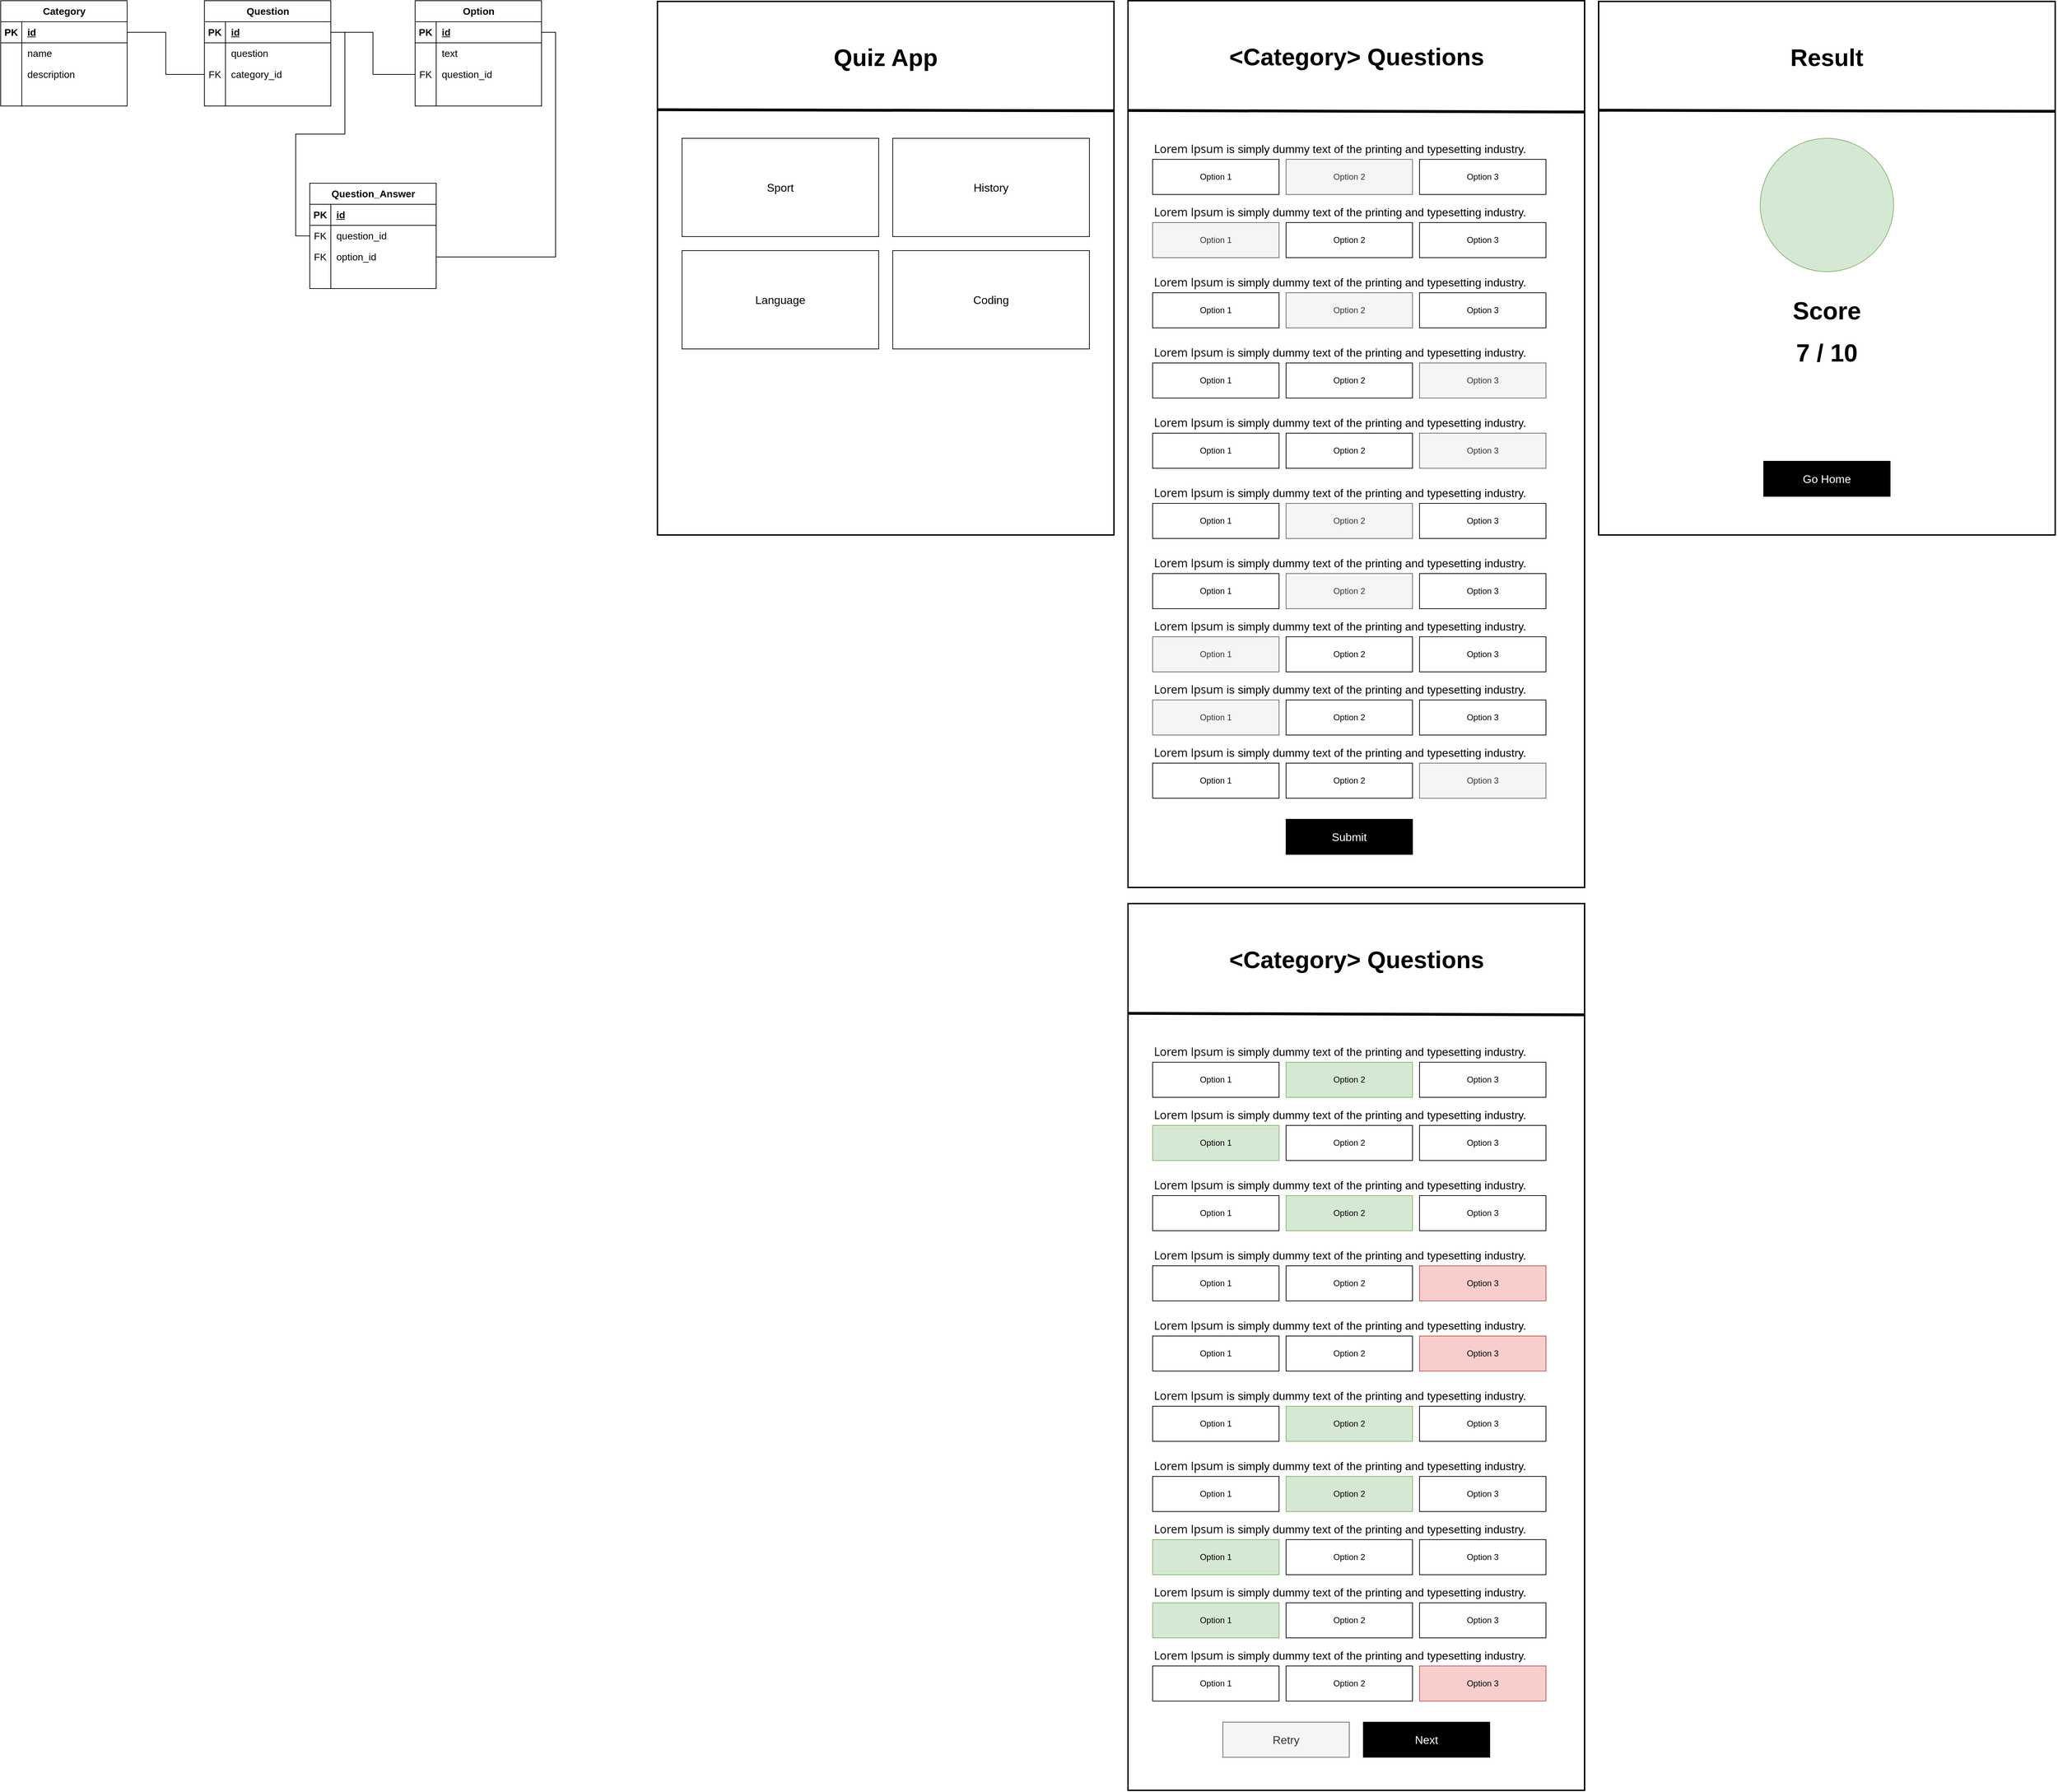 <mxfile version="21.6.5" type="device">
  <diagram name="Page-1" id="uPJT3uV9zS0HgmdtArEE">
    <mxGraphModel dx="8770" dy="4180" grid="1" gridSize="10" guides="1" tooltips="1" connect="1" arrows="1" fold="1" page="0" pageScale="1" pageWidth="827" pageHeight="1169" math="0" shadow="0">
      <root>
        <mxCell id="0" />
        <mxCell id="1" parent="0" />
        <mxCell id="7A5BujyxhH79Ag0sNUKM-4" value="" style="rounded=0;whiteSpace=wrap;html=1;rotation=90;strokeWidth=2;" vertex="1" parent="1">
          <mxGeometry x="-490" y="60" width="760" height="650" as="geometry" />
        </mxCell>
        <mxCell id="7A5BujyxhH79Ag0sNUKM-6" value="" style="endArrow=none;html=1;rounded=0;strokeColor=#000000;strokeWidth=4;entryX=0.205;entryY=0.001;entryDx=0;entryDy=0;entryPerimeter=0;exitX=0.203;exitY=0.999;exitDx=0;exitDy=0;exitPerimeter=0;" edge="1" parent="1" source="7A5BujyxhH79Ag0sNUKM-4" target="7A5BujyxhH79Ag0sNUKM-4">
          <mxGeometry width="50" height="50" relative="1" as="geometry">
            <mxPoint x="-430" y="160" as="sourcePoint" />
            <mxPoint x="220" y="163" as="targetPoint" />
          </mxGeometry>
        </mxCell>
        <mxCell id="7A5BujyxhH79Ag0sNUKM-11" value="" style="rounded=0;whiteSpace=wrap;html=1;rotation=90;strokeWidth=2;" vertex="1" parent="1">
          <mxGeometry x="850" y="60" width="760" height="650" as="geometry" />
        </mxCell>
        <mxCell id="7A5BujyxhH79Ag0sNUKM-12" value="" style="endArrow=none;html=1;rounded=0;strokeColor=#000000;strokeWidth=4;entryX=0.206;entryY=0;entryDx=0;entryDy=0;entryPerimeter=0;exitX=0.204;exitY=0.999;exitDx=0;exitDy=0;exitPerimeter=0;" edge="1" parent="1" target="7A5BujyxhH79Ag0sNUKM-11" source="7A5BujyxhH79Ag0sNUKM-11">
          <mxGeometry width="50" height="50" relative="1" as="geometry">
            <mxPoint x="910" y="160" as="sourcePoint" />
            <mxPoint x="1560" y="163" as="targetPoint" />
          </mxGeometry>
        </mxCell>
        <mxCell id="7A5BujyxhH79Ag0sNUKM-15" value="Quiz App" style="text;html=1;strokeColor=none;fillColor=none;align=center;verticalAlign=middle;whiteSpace=wrap;rounded=0;fontSize=34;fontStyle=1" vertex="1" parent="1">
          <mxGeometry x="-195" y="50" width="170" height="70" as="geometry" />
        </mxCell>
        <mxCell id="7A5BujyxhH79Ag0sNUKM-17" value="Result" style="text;html=1;strokeColor=none;fillColor=none;align=center;verticalAlign=middle;whiteSpace=wrap;rounded=0;fontSize=34;fontStyle=1" vertex="1" parent="1">
          <mxGeometry x="1145" y="50" width="170" height="70" as="geometry" />
        </mxCell>
        <mxCell id="7A5BujyxhH79Ag0sNUKM-21" value="Sport" style="rounded=0;whiteSpace=wrap;html=1;fontSize=16;" vertex="1" parent="1">
          <mxGeometry x="-400" y="200" width="280" height="140" as="geometry" />
        </mxCell>
        <mxCell id="7A5BujyxhH79Ag0sNUKM-114" value="" style="group" vertex="1" connectable="0" parent="1">
          <mxGeometry x="235.0" y="4" width="650" height="1263.12" as="geometry" />
        </mxCell>
        <mxCell id="7A5BujyxhH79Ag0sNUKM-9" value="" style="rounded=0;whiteSpace=wrap;html=1;rotation=90;strokeWidth=2;" vertex="1" parent="7A5BujyxhH79Ag0sNUKM-114">
          <mxGeometry x="-306.56" y="306.56" width="1263.12" height="650" as="geometry" />
        </mxCell>
        <mxCell id="7A5BujyxhH79Ag0sNUKM-10" value="" style="endArrow=none;html=1;rounded=0;strokeColor=#000000;strokeWidth=4;entryX=0.206;entryY=0;entryDx=0;entryDy=0;entryPerimeter=0;exitX=0.204;exitY=1;exitDx=0;exitDy=0;exitPerimeter=0;" edge="1" parent="7A5BujyxhH79Ag0sNUKM-114">
          <mxGeometry width="50" height="50" relative="1" as="geometry">
            <mxPoint x="1.137e-13" y="156.36" as="sourcePoint" />
            <mxPoint x="650" y="158.54" as="targetPoint" />
          </mxGeometry>
        </mxCell>
        <mxCell id="7A5BujyxhH79Ag0sNUKM-16" value="&amp;lt;Category&amp;gt; Questions" style="text;html=1;strokeColor=none;fillColor=none;align=center;verticalAlign=middle;whiteSpace=wrap;rounded=0;fontSize=34;fontStyle=1" vertex="1" parent="7A5BujyxhH79Ag0sNUKM-114">
          <mxGeometry x="142.5" y="45" width="365" height="70" as="geometry" />
        </mxCell>
        <mxCell id="7A5BujyxhH79Ag0sNUKM-72" value="" style="group" vertex="1" connectable="0" parent="7A5BujyxhH79Ag0sNUKM-114">
          <mxGeometry x="35.0" y="196" width="560" height="80" as="geometry" />
        </mxCell>
        <mxCell id="7A5BujyxhH79Ag0sNUKM-73" value="" style="group" vertex="1" connectable="0" parent="7A5BujyxhH79Ag0sNUKM-72">
          <mxGeometry width="560" height="80" as="geometry" />
        </mxCell>
        <mxCell id="7A5BujyxhH79Ag0sNUKM-74" value="Option 1" style="rounded=0;whiteSpace=wrap;html=1;" vertex="1" parent="7A5BujyxhH79Ag0sNUKM-73">
          <mxGeometry y="30" width="180" height="50" as="geometry" />
        </mxCell>
        <mxCell id="7A5BujyxhH79Ag0sNUKM-75" value="Option 2" style="rounded=0;whiteSpace=wrap;html=1;fillColor=#f5f5f5;fontColor=#333333;strokeColor=#666666;" vertex="1" parent="7A5BujyxhH79Ag0sNUKM-73">
          <mxGeometry x="190" y="30" width="180" height="50" as="geometry" />
        </mxCell>
        <mxCell id="7A5BujyxhH79Ag0sNUKM-76" value="Option 3" style="rounded=0;whiteSpace=wrap;html=1;" vertex="1" parent="7A5BujyxhH79Ag0sNUKM-73">
          <mxGeometry x="380" y="30" width="180" height="50" as="geometry" />
        </mxCell>
        <mxCell id="7A5BujyxhH79Ag0sNUKM-77" value="&lt;font style=&quot;font-size: 16px;&quot;&gt;&lt;span style=&quot;margin: 0px; padding: 0px; font-family: &amp;quot;Open Sans&amp;quot;, Arial, sans-serif;&quot;&gt;Lorem Ipsum&lt;/span&gt;&amp;nbsp;is simply dummy text of the printing and typesetting industry.&lt;/font&gt;" style="text;html=1;strokeColor=none;fillColor=none;align=left;verticalAlign=middle;whiteSpace=wrap;rounded=0;" vertex="1" parent="7A5BujyxhH79Ag0sNUKM-73">
          <mxGeometry width="540" height="30" as="geometry" />
        </mxCell>
        <mxCell id="7A5BujyxhH79Ag0sNUKM-78" value="" style="group" vertex="1" connectable="0" parent="7A5BujyxhH79Ag0sNUKM-114">
          <mxGeometry x="35.0" y="286" width="560" height="80" as="geometry" />
        </mxCell>
        <mxCell id="7A5BujyxhH79Ag0sNUKM-79" value="" style="group" vertex="1" connectable="0" parent="7A5BujyxhH79Ag0sNUKM-78">
          <mxGeometry width="560" height="80" as="geometry" />
        </mxCell>
        <mxCell id="7A5BujyxhH79Ag0sNUKM-80" value="Option 1" style="rounded=0;whiteSpace=wrap;html=1;fillColor=#f5f5f5;fontColor=#333333;strokeColor=#666666;" vertex="1" parent="7A5BujyxhH79Ag0sNUKM-79">
          <mxGeometry y="30" width="180" height="50" as="geometry" />
        </mxCell>
        <mxCell id="7A5BujyxhH79Ag0sNUKM-81" value="Option 2" style="rounded=0;whiteSpace=wrap;html=1;" vertex="1" parent="7A5BujyxhH79Ag0sNUKM-79">
          <mxGeometry x="190" y="30" width="180" height="50" as="geometry" />
        </mxCell>
        <mxCell id="7A5BujyxhH79Ag0sNUKM-82" value="Option 3" style="rounded=0;whiteSpace=wrap;html=1;" vertex="1" parent="7A5BujyxhH79Ag0sNUKM-79">
          <mxGeometry x="380" y="30" width="180" height="50" as="geometry" />
        </mxCell>
        <mxCell id="7A5BujyxhH79Ag0sNUKM-83" value="&lt;font style=&quot;font-size: 16px;&quot;&gt;&lt;span style=&quot;margin: 0px; padding: 0px; font-family: &amp;quot;Open Sans&amp;quot;, Arial, sans-serif;&quot;&gt;Lorem Ipsum&lt;/span&gt;&amp;nbsp;is simply dummy text of the printing and typesetting industry.&lt;/font&gt;" style="text;html=1;strokeColor=none;fillColor=none;align=left;verticalAlign=middle;whiteSpace=wrap;rounded=0;" vertex="1" parent="7A5BujyxhH79Ag0sNUKM-79">
          <mxGeometry width="540" height="30" as="geometry" />
        </mxCell>
        <mxCell id="7A5BujyxhH79Ag0sNUKM-84" value="" style="group" vertex="1" connectable="0" parent="7A5BujyxhH79Ag0sNUKM-114">
          <mxGeometry x="35.0" y="386" width="560" height="80" as="geometry" />
        </mxCell>
        <mxCell id="7A5BujyxhH79Ag0sNUKM-85" value="" style="group" vertex="1" connectable="0" parent="7A5BujyxhH79Ag0sNUKM-84">
          <mxGeometry width="560" height="80" as="geometry" />
        </mxCell>
        <mxCell id="7A5BujyxhH79Ag0sNUKM-86" value="Option 1" style="rounded=0;whiteSpace=wrap;html=1;" vertex="1" parent="7A5BujyxhH79Ag0sNUKM-85">
          <mxGeometry y="30" width="180" height="50" as="geometry" />
        </mxCell>
        <mxCell id="7A5BujyxhH79Ag0sNUKM-87" value="Option 2" style="rounded=0;whiteSpace=wrap;html=1;fillColor=#f5f5f5;fontColor=#333333;strokeColor=#666666;" vertex="1" parent="7A5BujyxhH79Ag0sNUKM-85">
          <mxGeometry x="190" y="30" width="180" height="50" as="geometry" />
        </mxCell>
        <mxCell id="7A5BujyxhH79Ag0sNUKM-88" value="Option 3" style="rounded=0;whiteSpace=wrap;html=1;" vertex="1" parent="7A5BujyxhH79Ag0sNUKM-85">
          <mxGeometry x="380" y="30" width="180" height="50" as="geometry" />
        </mxCell>
        <mxCell id="7A5BujyxhH79Ag0sNUKM-89" value="&lt;font style=&quot;font-size: 16px;&quot;&gt;&lt;span style=&quot;margin: 0px; padding: 0px; font-family: &amp;quot;Open Sans&amp;quot;, Arial, sans-serif;&quot;&gt;Lorem Ipsum&lt;/span&gt;&amp;nbsp;is simply dummy text of the printing and typesetting industry.&lt;/font&gt;" style="text;html=1;strokeColor=none;fillColor=none;align=left;verticalAlign=middle;whiteSpace=wrap;rounded=0;" vertex="1" parent="7A5BujyxhH79Ag0sNUKM-85">
          <mxGeometry width="540" height="30" as="geometry" />
        </mxCell>
        <mxCell id="7A5BujyxhH79Ag0sNUKM-90" value="" style="group" vertex="1" connectable="0" parent="7A5BujyxhH79Ag0sNUKM-114">
          <mxGeometry x="35.0" y="486" width="560" height="80" as="geometry" />
        </mxCell>
        <mxCell id="7A5BujyxhH79Ag0sNUKM-91" value="" style="group" vertex="1" connectable="0" parent="7A5BujyxhH79Ag0sNUKM-90">
          <mxGeometry width="560" height="80" as="geometry" />
        </mxCell>
        <mxCell id="7A5BujyxhH79Ag0sNUKM-92" value="Option 1" style="rounded=0;whiteSpace=wrap;html=1;" vertex="1" parent="7A5BujyxhH79Ag0sNUKM-91">
          <mxGeometry y="30" width="180" height="50" as="geometry" />
        </mxCell>
        <mxCell id="7A5BujyxhH79Ag0sNUKM-93" value="Option 2" style="rounded=0;whiteSpace=wrap;html=1;" vertex="1" parent="7A5BujyxhH79Ag0sNUKM-91">
          <mxGeometry x="190" y="30" width="180" height="50" as="geometry" />
        </mxCell>
        <mxCell id="7A5BujyxhH79Ag0sNUKM-94" value="Option 3" style="rounded=0;whiteSpace=wrap;html=1;fillColor=#f5f5f5;fontColor=#333333;strokeColor=#666666;" vertex="1" parent="7A5BujyxhH79Ag0sNUKM-91">
          <mxGeometry x="380" y="30" width="180" height="50" as="geometry" />
        </mxCell>
        <mxCell id="7A5BujyxhH79Ag0sNUKM-95" value="&lt;font style=&quot;font-size: 16px;&quot;&gt;&lt;span style=&quot;margin: 0px; padding: 0px; font-family: &amp;quot;Open Sans&amp;quot;, Arial, sans-serif;&quot;&gt;Lorem Ipsum&lt;/span&gt;&amp;nbsp;is simply dummy text of the printing and typesetting industry.&lt;/font&gt;" style="text;html=1;strokeColor=none;fillColor=none;align=left;verticalAlign=middle;whiteSpace=wrap;rounded=0;" vertex="1" parent="7A5BujyxhH79Ag0sNUKM-91">
          <mxGeometry width="540" height="30" as="geometry" />
        </mxCell>
        <mxCell id="7A5BujyxhH79Ag0sNUKM-66" value="" style="group" vertex="1" connectable="0" parent="7A5BujyxhH79Ag0sNUKM-114">
          <mxGeometry x="35.0" y="586" width="560" height="80" as="geometry" />
        </mxCell>
        <mxCell id="7A5BujyxhH79Ag0sNUKM-67" value="" style="group" vertex="1" connectable="0" parent="7A5BujyxhH79Ag0sNUKM-66">
          <mxGeometry width="560" height="80" as="geometry" />
        </mxCell>
        <mxCell id="7A5BujyxhH79Ag0sNUKM-68" value="Option 1" style="rounded=0;whiteSpace=wrap;html=1;" vertex="1" parent="7A5BujyxhH79Ag0sNUKM-67">
          <mxGeometry y="30" width="180" height="50" as="geometry" />
        </mxCell>
        <mxCell id="7A5BujyxhH79Ag0sNUKM-69" value="Option 2" style="rounded=0;whiteSpace=wrap;html=1;" vertex="1" parent="7A5BujyxhH79Ag0sNUKM-67">
          <mxGeometry x="190" y="30" width="180" height="50" as="geometry" />
        </mxCell>
        <mxCell id="7A5BujyxhH79Ag0sNUKM-70" value="Option 3" style="rounded=0;whiteSpace=wrap;html=1;fillColor=#f5f5f5;fontColor=#333333;strokeColor=#666666;" vertex="1" parent="7A5BujyxhH79Ag0sNUKM-67">
          <mxGeometry x="380" y="30" width="180" height="50" as="geometry" />
        </mxCell>
        <mxCell id="7A5BujyxhH79Ag0sNUKM-71" value="&lt;font style=&quot;font-size: 16px;&quot;&gt;&lt;span style=&quot;margin: 0px; padding: 0px; font-family: &amp;quot;Open Sans&amp;quot;, Arial, sans-serif;&quot;&gt;Lorem Ipsum&lt;/span&gt;&amp;nbsp;is simply dummy text of the printing and typesetting industry.&lt;/font&gt;" style="text;html=1;strokeColor=none;fillColor=none;align=left;verticalAlign=middle;whiteSpace=wrap;rounded=0;" vertex="1" parent="7A5BujyxhH79Ag0sNUKM-67">
          <mxGeometry width="540" height="30" as="geometry" />
        </mxCell>
        <mxCell id="7A5BujyxhH79Ag0sNUKM-58" value="" style="group" vertex="1" connectable="0" parent="7A5BujyxhH79Ag0sNUKM-114">
          <mxGeometry x="35.0" y="686" width="560" height="80" as="geometry" />
        </mxCell>
        <mxCell id="7A5BujyxhH79Ag0sNUKM-59" value="" style="group" vertex="1" connectable="0" parent="7A5BujyxhH79Ag0sNUKM-58">
          <mxGeometry width="560" height="80" as="geometry" />
        </mxCell>
        <mxCell id="7A5BujyxhH79Ag0sNUKM-50" value="Option 1" style="rounded=0;whiteSpace=wrap;html=1;" vertex="1" parent="7A5BujyxhH79Ag0sNUKM-59">
          <mxGeometry y="30" width="180" height="50" as="geometry" />
        </mxCell>
        <mxCell id="7A5BujyxhH79Ag0sNUKM-51" value="Option 2" style="rounded=0;whiteSpace=wrap;html=1;fillColor=#f5f5f5;fontColor=#333333;strokeColor=#666666;" vertex="1" parent="7A5BujyxhH79Ag0sNUKM-59">
          <mxGeometry x="190" y="30" width="180" height="50" as="geometry" />
        </mxCell>
        <mxCell id="7A5BujyxhH79Ag0sNUKM-52" value="Option 3" style="rounded=0;whiteSpace=wrap;html=1;" vertex="1" parent="7A5BujyxhH79Ag0sNUKM-59">
          <mxGeometry x="380" y="30" width="180" height="50" as="geometry" />
        </mxCell>
        <mxCell id="7A5BujyxhH79Ag0sNUKM-53" value="&lt;font style=&quot;font-size: 16px;&quot;&gt;&lt;span style=&quot;margin: 0px; padding: 0px; font-family: &amp;quot;Open Sans&amp;quot;, Arial, sans-serif;&quot;&gt;Lorem Ipsum&lt;/span&gt;&amp;nbsp;is simply dummy text of the printing and typesetting industry.&lt;/font&gt;" style="text;html=1;strokeColor=none;fillColor=none;align=left;verticalAlign=middle;whiteSpace=wrap;rounded=0;" vertex="1" parent="7A5BujyxhH79Ag0sNUKM-59">
          <mxGeometry width="540" height="30" as="geometry" />
        </mxCell>
        <mxCell id="7A5BujyxhH79Ag0sNUKM-60" value="" style="group" vertex="1" connectable="0" parent="7A5BujyxhH79Ag0sNUKM-114">
          <mxGeometry x="35.0" y="786" width="560" height="80" as="geometry" />
        </mxCell>
        <mxCell id="7A5BujyxhH79Ag0sNUKM-61" value="" style="group" vertex="1" connectable="0" parent="7A5BujyxhH79Ag0sNUKM-60">
          <mxGeometry width="560" height="80" as="geometry" />
        </mxCell>
        <mxCell id="7A5BujyxhH79Ag0sNUKM-62" value="Option 1" style="rounded=0;whiteSpace=wrap;html=1;" vertex="1" parent="7A5BujyxhH79Ag0sNUKM-61">
          <mxGeometry y="30" width="180" height="50" as="geometry" />
        </mxCell>
        <mxCell id="7A5BujyxhH79Ag0sNUKM-63" value="Option 2" style="rounded=0;whiteSpace=wrap;html=1;fillColor=#f5f5f5;fontColor=#333333;strokeColor=#666666;" vertex="1" parent="7A5BujyxhH79Ag0sNUKM-61">
          <mxGeometry x="190" y="30" width="180" height="50" as="geometry" />
        </mxCell>
        <mxCell id="7A5BujyxhH79Ag0sNUKM-64" value="Option 3" style="rounded=0;whiteSpace=wrap;html=1;" vertex="1" parent="7A5BujyxhH79Ag0sNUKM-61">
          <mxGeometry x="380" y="30" width="180" height="50" as="geometry" />
        </mxCell>
        <mxCell id="7A5BujyxhH79Ag0sNUKM-65" value="&lt;font style=&quot;font-size: 16px;&quot;&gt;&lt;span style=&quot;margin: 0px; padding: 0px; font-family: &amp;quot;Open Sans&amp;quot;, Arial, sans-serif;&quot;&gt;Lorem Ipsum&lt;/span&gt;&amp;nbsp;is simply dummy text of the printing and typesetting industry.&lt;/font&gt;" style="text;html=1;strokeColor=none;fillColor=none;align=left;verticalAlign=middle;whiteSpace=wrap;rounded=0;" vertex="1" parent="7A5BujyxhH79Ag0sNUKM-61">
          <mxGeometry width="540" height="30" as="geometry" />
        </mxCell>
        <mxCell id="7A5BujyxhH79Ag0sNUKM-96" value="" style="group" vertex="1" connectable="0" parent="7A5BujyxhH79Ag0sNUKM-114">
          <mxGeometry x="35.0" y="876" width="560" height="80" as="geometry" />
        </mxCell>
        <mxCell id="7A5BujyxhH79Ag0sNUKM-97" value="" style="group" vertex="1" connectable="0" parent="7A5BujyxhH79Ag0sNUKM-96">
          <mxGeometry width="560" height="80" as="geometry" />
        </mxCell>
        <mxCell id="7A5BujyxhH79Ag0sNUKM-98" value="Option 1" style="rounded=0;whiteSpace=wrap;html=1;fillColor=#f5f5f5;fontColor=#333333;strokeColor=#666666;" vertex="1" parent="7A5BujyxhH79Ag0sNUKM-97">
          <mxGeometry y="30" width="180" height="50" as="geometry" />
        </mxCell>
        <mxCell id="7A5BujyxhH79Ag0sNUKM-99" value="Option 2" style="rounded=0;whiteSpace=wrap;html=1;" vertex="1" parent="7A5BujyxhH79Ag0sNUKM-97">
          <mxGeometry x="190" y="30" width="180" height="50" as="geometry" />
        </mxCell>
        <mxCell id="7A5BujyxhH79Ag0sNUKM-100" value="Option 3" style="rounded=0;whiteSpace=wrap;html=1;" vertex="1" parent="7A5BujyxhH79Ag0sNUKM-97">
          <mxGeometry x="380" y="30" width="180" height="50" as="geometry" />
        </mxCell>
        <mxCell id="7A5BujyxhH79Ag0sNUKM-101" value="&lt;font style=&quot;font-size: 16px;&quot;&gt;&lt;span style=&quot;margin: 0px; padding: 0px; font-family: &amp;quot;Open Sans&amp;quot;, Arial, sans-serif;&quot;&gt;Lorem Ipsum&lt;/span&gt;&amp;nbsp;is simply dummy text of the printing and typesetting industry.&lt;/font&gt;" style="text;html=1;strokeColor=none;fillColor=none;align=left;verticalAlign=middle;whiteSpace=wrap;rounded=0;" vertex="1" parent="7A5BujyxhH79Ag0sNUKM-97">
          <mxGeometry width="540" height="30" as="geometry" />
        </mxCell>
        <mxCell id="7A5BujyxhH79Ag0sNUKM-102" value="" style="group" vertex="1" connectable="0" parent="7A5BujyxhH79Ag0sNUKM-114">
          <mxGeometry x="35.0" y="966" width="560" height="80" as="geometry" />
        </mxCell>
        <mxCell id="7A5BujyxhH79Ag0sNUKM-103" value="" style="group" vertex="1" connectable="0" parent="7A5BujyxhH79Ag0sNUKM-102">
          <mxGeometry width="560" height="80" as="geometry" />
        </mxCell>
        <mxCell id="7A5BujyxhH79Ag0sNUKM-104" value="Option 1" style="rounded=0;whiteSpace=wrap;html=1;fillColor=#f5f5f5;fontColor=#333333;strokeColor=#666666;" vertex="1" parent="7A5BujyxhH79Ag0sNUKM-103">
          <mxGeometry y="30" width="180" height="50" as="geometry" />
        </mxCell>
        <mxCell id="7A5BujyxhH79Ag0sNUKM-105" value="Option 2" style="rounded=0;whiteSpace=wrap;html=1;" vertex="1" parent="7A5BujyxhH79Ag0sNUKM-103">
          <mxGeometry x="190" y="30" width="180" height="50" as="geometry" />
        </mxCell>
        <mxCell id="7A5BujyxhH79Ag0sNUKM-106" value="Option 3" style="rounded=0;whiteSpace=wrap;html=1;" vertex="1" parent="7A5BujyxhH79Ag0sNUKM-103">
          <mxGeometry x="380" y="30" width="180" height="50" as="geometry" />
        </mxCell>
        <mxCell id="7A5BujyxhH79Ag0sNUKM-107" value="&lt;font style=&quot;font-size: 16px;&quot;&gt;&lt;span style=&quot;margin: 0px; padding: 0px; font-family: &amp;quot;Open Sans&amp;quot;, Arial, sans-serif;&quot;&gt;Lorem Ipsum&lt;/span&gt;&amp;nbsp;is simply dummy text of the printing and typesetting industry.&lt;/font&gt;" style="text;html=1;strokeColor=none;fillColor=none;align=left;verticalAlign=middle;whiteSpace=wrap;rounded=0;" vertex="1" parent="7A5BujyxhH79Ag0sNUKM-103">
          <mxGeometry width="540" height="30" as="geometry" />
        </mxCell>
        <mxCell id="7A5BujyxhH79Ag0sNUKM-108" value="" style="group" vertex="1" connectable="0" parent="7A5BujyxhH79Ag0sNUKM-114">
          <mxGeometry x="35.0" y="1056" width="560" height="80" as="geometry" />
        </mxCell>
        <mxCell id="7A5BujyxhH79Ag0sNUKM-109" value="Option 1" style="rounded=0;whiteSpace=wrap;html=1;" vertex="1" parent="7A5BujyxhH79Ag0sNUKM-108">
          <mxGeometry y="30" width="180" height="50" as="geometry" />
        </mxCell>
        <mxCell id="7A5BujyxhH79Ag0sNUKM-110" value="Option 2" style="rounded=0;whiteSpace=wrap;html=1;" vertex="1" parent="7A5BujyxhH79Ag0sNUKM-108">
          <mxGeometry x="190" y="30" width="180" height="50" as="geometry" />
        </mxCell>
        <mxCell id="7A5BujyxhH79Ag0sNUKM-111" value="Option 3" style="rounded=0;whiteSpace=wrap;html=1;fillColor=#f5f5f5;fontColor=#333333;strokeColor=#666666;" vertex="1" parent="7A5BujyxhH79Ag0sNUKM-108">
          <mxGeometry x="380" y="30" width="180" height="50" as="geometry" />
        </mxCell>
        <mxCell id="7A5BujyxhH79Ag0sNUKM-112" value="&lt;font style=&quot;font-size: 16px;&quot;&gt;&lt;span style=&quot;margin: 0px; padding: 0px; font-family: &amp;quot;Open Sans&amp;quot;, Arial, sans-serif;&quot;&gt;Lorem Ipsum&lt;/span&gt;&amp;nbsp;is simply dummy text of the printing and typesetting industry.&lt;/font&gt;" style="text;html=1;strokeColor=none;fillColor=none;align=left;verticalAlign=middle;whiteSpace=wrap;rounded=0;" vertex="1" parent="7A5BujyxhH79Ag0sNUKM-108">
          <mxGeometry width="540" height="30" as="geometry" />
        </mxCell>
        <mxCell id="7A5BujyxhH79Ag0sNUKM-113" value="Submit" style="rounded=0;whiteSpace=wrap;html=1;fillColor=#000000;fontColor=#FFFFFF;fontSize=16;" vertex="1" parent="7A5BujyxhH79Ag0sNUKM-114">
          <mxGeometry x="225.0" y="1166" width="180" height="50" as="geometry" />
        </mxCell>
        <mxCell id="7A5BujyxhH79Ag0sNUKM-116" value="" style="group" vertex="1" connectable="0" parent="1">
          <mxGeometry x="235.0" y="1290" width="650" height="1263.12" as="geometry" />
        </mxCell>
        <mxCell id="7A5BujyxhH79Ag0sNUKM-117" value="" style="rounded=0;whiteSpace=wrap;html=1;rotation=90;strokeWidth=2;" vertex="1" parent="7A5BujyxhH79Ag0sNUKM-116">
          <mxGeometry x="-306.56" y="306.56" width="1263.12" height="650" as="geometry" />
        </mxCell>
        <mxCell id="7A5BujyxhH79Ag0sNUKM-118" value="" style="endArrow=none;html=1;rounded=0;strokeColor=#000000;strokeWidth=4;entryX=0.206;entryY=0;entryDx=0;entryDy=0;entryPerimeter=0;exitX=0.204;exitY=1;exitDx=0;exitDy=0;exitPerimeter=0;" edge="1" parent="7A5BujyxhH79Ag0sNUKM-116">
          <mxGeometry width="50" height="50" relative="1" as="geometry">
            <mxPoint x="1.137e-13" y="156.36" as="sourcePoint" />
            <mxPoint x="650" y="158.54" as="targetPoint" />
          </mxGeometry>
        </mxCell>
        <mxCell id="7A5BujyxhH79Ag0sNUKM-119" value="&amp;lt;Category&amp;gt; Questions" style="text;html=1;strokeColor=none;fillColor=none;align=center;verticalAlign=middle;whiteSpace=wrap;rounded=0;fontSize=34;fontStyle=1" vertex="1" parent="7A5BujyxhH79Ag0sNUKM-116">
          <mxGeometry x="142.5" y="45" width="365" height="70" as="geometry" />
        </mxCell>
        <mxCell id="7A5BujyxhH79Ag0sNUKM-120" value="" style="group" vertex="1" connectable="0" parent="7A5BujyxhH79Ag0sNUKM-116">
          <mxGeometry x="35.0" y="196" width="560" height="80" as="geometry" />
        </mxCell>
        <mxCell id="7A5BujyxhH79Ag0sNUKM-121" value="" style="group" vertex="1" connectable="0" parent="7A5BujyxhH79Ag0sNUKM-120">
          <mxGeometry width="560" height="80" as="geometry" />
        </mxCell>
        <mxCell id="7A5BujyxhH79Ag0sNUKM-122" value="Option 1" style="rounded=0;whiteSpace=wrap;html=1;" vertex="1" parent="7A5BujyxhH79Ag0sNUKM-121">
          <mxGeometry y="30" width="180" height="50" as="geometry" />
        </mxCell>
        <mxCell id="7A5BujyxhH79Ag0sNUKM-123" value="Option 2" style="rounded=0;whiteSpace=wrap;html=1;fillColor=#d5e8d4;strokeColor=#82b366;" vertex="1" parent="7A5BujyxhH79Ag0sNUKM-121">
          <mxGeometry x="190" y="30" width="180" height="50" as="geometry" />
        </mxCell>
        <mxCell id="7A5BujyxhH79Ag0sNUKM-124" value="Option 3" style="rounded=0;whiteSpace=wrap;html=1;" vertex="1" parent="7A5BujyxhH79Ag0sNUKM-121">
          <mxGeometry x="380" y="30" width="180" height="50" as="geometry" />
        </mxCell>
        <mxCell id="7A5BujyxhH79Ag0sNUKM-125" value="&lt;font style=&quot;font-size: 16px;&quot;&gt;&lt;span style=&quot;margin: 0px; padding: 0px; font-family: &amp;quot;Open Sans&amp;quot;, Arial, sans-serif;&quot;&gt;Lorem Ipsum&lt;/span&gt;&amp;nbsp;is simply dummy text of the printing and typesetting industry.&lt;/font&gt;" style="text;html=1;strokeColor=none;fillColor=none;align=left;verticalAlign=middle;whiteSpace=wrap;rounded=0;" vertex="1" parent="7A5BujyxhH79Ag0sNUKM-121">
          <mxGeometry width="540" height="30" as="geometry" />
        </mxCell>
        <mxCell id="7A5BujyxhH79Ag0sNUKM-126" value="" style="group" vertex="1" connectable="0" parent="7A5BujyxhH79Ag0sNUKM-116">
          <mxGeometry x="35.0" y="286" width="560" height="80" as="geometry" />
        </mxCell>
        <mxCell id="7A5BujyxhH79Ag0sNUKM-127" value="" style="group" vertex="1" connectable="0" parent="7A5BujyxhH79Ag0sNUKM-126">
          <mxGeometry width="560" height="80" as="geometry" />
        </mxCell>
        <mxCell id="7A5BujyxhH79Ag0sNUKM-128" value="Option 1" style="rounded=0;whiteSpace=wrap;html=1;fillColor=#d5e8d4;strokeColor=#82b366;" vertex="1" parent="7A5BujyxhH79Ag0sNUKM-127">
          <mxGeometry y="30" width="180" height="50" as="geometry" />
        </mxCell>
        <mxCell id="7A5BujyxhH79Ag0sNUKM-129" value="Option 2" style="rounded=0;whiteSpace=wrap;html=1;" vertex="1" parent="7A5BujyxhH79Ag0sNUKM-127">
          <mxGeometry x="190" y="30" width="180" height="50" as="geometry" />
        </mxCell>
        <mxCell id="7A5BujyxhH79Ag0sNUKM-130" value="Option 3" style="rounded=0;whiteSpace=wrap;html=1;" vertex="1" parent="7A5BujyxhH79Ag0sNUKM-127">
          <mxGeometry x="380" y="30" width="180" height="50" as="geometry" />
        </mxCell>
        <mxCell id="7A5BujyxhH79Ag0sNUKM-131" value="&lt;font style=&quot;font-size: 16px;&quot;&gt;&lt;span style=&quot;margin: 0px; padding: 0px; font-family: &amp;quot;Open Sans&amp;quot;, Arial, sans-serif;&quot;&gt;Lorem Ipsum&lt;/span&gt;&amp;nbsp;is simply dummy text of the printing and typesetting industry.&lt;/font&gt;" style="text;html=1;strokeColor=none;fillColor=none;align=left;verticalAlign=middle;whiteSpace=wrap;rounded=0;" vertex="1" parent="7A5BujyxhH79Ag0sNUKM-127">
          <mxGeometry width="540" height="30" as="geometry" />
        </mxCell>
        <mxCell id="7A5BujyxhH79Ag0sNUKM-132" value="" style="group" vertex="1" connectable="0" parent="7A5BujyxhH79Ag0sNUKM-116">
          <mxGeometry x="35.0" y="386" width="560" height="80" as="geometry" />
        </mxCell>
        <mxCell id="7A5BujyxhH79Ag0sNUKM-133" value="" style="group" vertex="1" connectable="0" parent="7A5BujyxhH79Ag0sNUKM-132">
          <mxGeometry width="560" height="80" as="geometry" />
        </mxCell>
        <mxCell id="7A5BujyxhH79Ag0sNUKM-134" value="Option 1" style="rounded=0;whiteSpace=wrap;html=1;" vertex="1" parent="7A5BujyxhH79Ag0sNUKM-133">
          <mxGeometry y="30" width="180" height="50" as="geometry" />
        </mxCell>
        <mxCell id="7A5BujyxhH79Ag0sNUKM-135" value="Option 2" style="rounded=0;whiteSpace=wrap;html=1;fillColor=#d5e8d4;strokeColor=#82b366;" vertex="1" parent="7A5BujyxhH79Ag0sNUKM-133">
          <mxGeometry x="190" y="30" width="180" height="50" as="geometry" />
        </mxCell>
        <mxCell id="7A5BujyxhH79Ag0sNUKM-136" value="Option 3" style="rounded=0;whiteSpace=wrap;html=1;" vertex="1" parent="7A5BujyxhH79Ag0sNUKM-133">
          <mxGeometry x="380" y="30" width="180" height="50" as="geometry" />
        </mxCell>
        <mxCell id="7A5BujyxhH79Ag0sNUKM-137" value="&lt;font style=&quot;font-size: 16px;&quot;&gt;&lt;span style=&quot;margin: 0px; padding: 0px; font-family: &amp;quot;Open Sans&amp;quot;, Arial, sans-serif;&quot;&gt;Lorem Ipsum&lt;/span&gt;&amp;nbsp;is simply dummy text of the printing and typesetting industry.&lt;/font&gt;" style="text;html=1;strokeColor=none;fillColor=none;align=left;verticalAlign=middle;whiteSpace=wrap;rounded=0;" vertex="1" parent="7A5BujyxhH79Ag0sNUKM-133">
          <mxGeometry width="540" height="30" as="geometry" />
        </mxCell>
        <mxCell id="7A5BujyxhH79Ag0sNUKM-138" value="" style="group" vertex="1" connectable="0" parent="7A5BujyxhH79Ag0sNUKM-116">
          <mxGeometry x="35.0" y="486" width="560" height="80" as="geometry" />
        </mxCell>
        <mxCell id="7A5BujyxhH79Ag0sNUKM-139" value="" style="group" vertex="1" connectable="0" parent="7A5BujyxhH79Ag0sNUKM-138">
          <mxGeometry width="560" height="80" as="geometry" />
        </mxCell>
        <mxCell id="7A5BujyxhH79Ag0sNUKM-140" value="Option 1" style="rounded=0;whiteSpace=wrap;html=1;" vertex="1" parent="7A5BujyxhH79Ag0sNUKM-139">
          <mxGeometry y="30" width="180" height="50" as="geometry" />
        </mxCell>
        <mxCell id="7A5BujyxhH79Ag0sNUKM-141" value="Option 2" style="rounded=0;whiteSpace=wrap;html=1;" vertex="1" parent="7A5BujyxhH79Ag0sNUKM-139">
          <mxGeometry x="190" y="30" width="180" height="50" as="geometry" />
        </mxCell>
        <mxCell id="7A5BujyxhH79Ag0sNUKM-142" value="Option 3" style="rounded=0;whiteSpace=wrap;html=1;fillColor=#f8cecc;strokeColor=#b85450;" vertex="1" parent="7A5BujyxhH79Ag0sNUKM-139">
          <mxGeometry x="380" y="30" width="180" height="50" as="geometry" />
        </mxCell>
        <mxCell id="7A5BujyxhH79Ag0sNUKM-143" value="&lt;font style=&quot;font-size: 16px;&quot;&gt;&lt;span style=&quot;margin: 0px; padding: 0px; font-family: &amp;quot;Open Sans&amp;quot;, Arial, sans-serif;&quot;&gt;Lorem Ipsum&lt;/span&gt;&amp;nbsp;is simply dummy text of the printing and typesetting industry.&lt;/font&gt;" style="text;html=1;strokeColor=none;fillColor=none;align=left;verticalAlign=middle;whiteSpace=wrap;rounded=0;" vertex="1" parent="7A5BujyxhH79Ag0sNUKM-139">
          <mxGeometry width="540" height="30" as="geometry" />
        </mxCell>
        <mxCell id="7A5BujyxhH79Ag0sNUKM-144" value="" style="group" vertex="1" connectable="0" parent="7A5BujyxhH79Ag0sNUKM-116">
          <mxGeometry x="35.0" y="586" width="560" height="80" as="geometry" />
        </mxCell>
        <mxCell id="7A5BujyxhH79Ag0sNUKM-145" value="" style="group" vertex="1" connectable="0" parent="7A5BujyxhH79Ag0sNUKM-144">
          <mxGeometry width="560" height="80" as="geometry" />
        </mxCell>
        <mxCell id="7A5BujyxhH79Ag0sNUKM-146" value="Option 1" style="rounded=0;whiteSpace=wrap;html=1;" vertex="1" parent="7A5BujyxhH79Ag0sNUKM-145">
          <mxGeometry y="30" width="180" height="50" as="geometry" />
        </mxCell>
        <mxCell id="7A5BujyxhH79Ag0sNUKM-147" value="Option 2" style="rounded=0;whiteSpace=wrap;html=1;" vertex="1" parent="7A5BujyxhH79Ag0sNUKM-145">
          <mxGeometry x="190" y="30" width="180" height="50" as="geometry" />
        </mxCell>
        <mxCell id="7A5BujyxhH79Ag0sNUKM-148" value="Option 3" style="rounded=0;whiteSpace=wrap;html=1;fillColor=#f8cecc;strokeColor=#b85450;" vertex="1" parent="7A5BujyxhH79Ag0sNUKM-145">
          <mxGeometry x="380" y="30" width="180" height="50" as="geometry" />
        </mxCell>
        <mxCell id="7A5BujyxhH79Ag0sNUKM-149" value="&lt;font style=&quot;font-size: 16px;&quot;&gt;&lt;span style=&quot;margin: 0px; padding: 0px; font-family: &amp;quot;Open Sans&amp;quot;, Arial, sans-serif;&quot;&gt;Lorem Ipsum&lt;/span&gt;&amp;nbsp;is simply dummy text of the printing and typesetting industry.&lt;/font&gt;" style="text;html=1;strokeColor=none;fillColor=none;align=left;verticalAlign=middle;whiteSpace=wrap;rounded=0;" vertex="1" parent="7A5BujyxhH79Ag0sNUKM-145">
          <mxGeometry width="540" height="30" as="geometry" />
        </mxCell>
        <mxCell id="7A5BujyxhH79Ag0sNUKM-150" value="" style="group" vertex="1" connectable="0" parent="7A5BujyxhH79Ag0sNUKM-116">
          <mxGeometry x="35.0" y="686" width="560" height="80" as="geometry" />
        </mxCell>
        <mxCell id="7A5BujyxhH79Ag0sNUKM-151" value="" style="group" vertex="1" connectable="0" parent="7A5BujyxhH79Ag0sNUKM-150">
          <mxGeometry width="560" height="80" as="geometry" />
        </mxCell>
        <mxCell id="7A5BujyxhH79Ag0sNUKM-152" value="Option 1" style="rounded=0;whiteSpace=wrap;html=1;" vertex="1" parent="7A5BujyxhH79Ag0sNUKM-151">
          <mxGeometry y="30" width="180" height="50" as="geometry" />
        </mxCell>
        <mxCell id="7A5BujyxhH79Ag0sNUKM-153" value="Option 2" style="rounded=0;whiteSpace=wrap;html=1;fillColor=#d5e8d4;strokeColor=#82b366;" vertex="1" parent="7A5BujyxhH79Ag0sNUKM-151">
          <mxGeometry x="190" y="30" width="180" height="50" as="geometry" />
        </mxCell>
        <mxCell id="7A5BujyxhH79Ag0sNUKM-154" value="Option 3" style="rounded=0;whiteSpace=wrap;html=1;" vertex="1" parent="7A5BujyxhH79Ag0sNUKM-151">
          <mxGeometry x="380" y="30" width="180" height="50" as="geometry" />
        </mxCell>
        <mxCell id="7A5BujyxhH79Ag0sNUKM-155" value="&lt;font style=&quot;font-size: 16px;&quot;&gt;&lt;span style=&quot;margin: 0px; padding: 0px; font-family: &amp;quot;Open Sans&amp;quot;, Arial, sans-serif;&quot;&gt;Lorem Ipsum&lt;/span&gt;&amp;nbsp;is simply dummy text of the printing and typesetting industry.&lt;/font&gt;" style="text;html=1;strokeColor=none;fillColor=none;align=left;verticalAlign=middle;whiteSpace=wrap;rounded=0;" vertex="1" parent="7A5BujyxhH79Ag0sNUKM-151">
          <mxGeometry width="540" height="30" as="geometry" />
        </mxCell>
        <mxCell id="7A5BujyxhH79Ag0sNUKM-156" value="" style="group" vertex="1" connectable="0" parent="7A5BujyxhH79Ag0sNUKM-116">
          <mxGeometry x="35.0" y="786" width="560" height="80" as="geometry" />
        </mxCell>
        <mxCell id="7A5BujyxhH79Ag0sNUKM-157" value="" style="group" vertex="1" connectable="0" parent="7A5BujyxhH79Ag0sNUKM-156">
          <mxGeometry width="560" height="80" as="geometry" />
        </mxCell>
        <mxCell id="7A5BujyxhH79Ag0sNUKM-158" value="Option 1" style="rounded=0;whiteSpace=wrap;html=1;" vertex="1" parent="7A5BujyxhH79Ag0sNUKM-157">
          <mxGeometry y="30" width="180" height="50" as="geometry" />
        </mxCell>
        <mxCell id="7A5BujyxhH79Ag0sNUKM-159" value="Option 2" style="rounded=0;whiteSpace=wrap;html=1;fillColor=#d5e8d4;strokeColor=#82b366;" vertex="1" parent="7A5BujyxhH79Ag0sNUKM-157">
          <mxGeometry x="190" y="30" width="180" height="50" as="geometry" />
        </mxCell>
        <mxCell id="7A5BujyxhH79Ag0sNUKM-160" value="Option 3" style="rounded=0;whiteSpace=wrap;html=1;" vertex="1" parent="7A5BujyxhH79Ag0sNUKM-157">
          <mxGeometry x="380" y="30" width="180" height="50" as="geometry" />
        </mxCell>
        <mxCell id="7A5BujyxhH79Ag0sNUKM-161" value="&lt;font style=&quot;font-size: 16px;&quot;&gt;&lt;span style=&quot;margin: 0px; padding: 0px; font-family: &amp;quot;Open Sans&amp;quot;, Arial, sans-serif;&quot;&gt;Lorem Ipsum&lt;/span&gt;&amp;nbsp;is simply dummy text of the printing and typesetting industry.&lt;/font&gt;" style="text;html=1;strokeColor=none;fillColor=none;align=left;verticalAlign=middle;whiteSpace=wrap;rounded=0;" vertex="1" parent="7A5BujyxhH79Ag0sNUKM-157">
          <mxGeometry width="540" height="30" as="geometry" />
        </mxCell>
        <mxCell id="7A5BujyxhH79Ag0sNUKM-162" value="" style="group" vertex="1" connectable="0" parent="7A5BujyxhH79Ag0sNUKM-116">
          <mxGeometry x="35.0" y="876" width="560" height="80" as="geometry" />
        </mxCell>
        <mxCell id="7A5BujyxhH79Ag0sNUKM-163" value="" style="group" vertex="1" connectable="0" parent="7A5BujyxhH79Ag0sNUKM-162">
          <mxGeometry width="560" height="80" as="geometry" />
        </mxCell>
        <mxCell id="7A5BujyxhH79Ag0sNUKM-164" value="Option 1" style="rounded=0;whiteSpace=wrap;html=1;fillColor=#d5e8d4;strokeColor=#82b366;" vertex="1" parent="7A5BujyxhH79Ag0sNUKM-163">
          <mxGeometry y="30" width="180" height="50" as="geometry" />
        </mxCell>
        <mxCell id="7A5BujyxhH79Ag0sNUKM-165" value="Option 2" style="rounded=0;whiteSpace=wrap;html=1;" vertex="1" parent="7A5BujyxhH79Ag0sNUKM-163">
          <mxGeometry x="190" y="30" width="180" height="50" as="geometry" />
        </mxCell>
        <mxCell id="7A5BujyxhH79Ag0sNUKM-166" value="Option 3" style="rounded=0;whiteSpace=wrap;html=1;" vertex="1" parent="7A5BujyxhH79Ag0sNUKM-163">
          <mxGeometry x="380" y="30" width="180" height="50" as="geometry" />
        </mxCell>
        <mxCell id="7A5BujyxhH79Ag0sNUKM-167" value="&lt;font style=&quot;font-size: 16px;&quot;&gt;&lt;span style=&quot;margin: 0px; padding: 0px; font-family: &amp;quot;Open Sans&amp;quot;, Arial, sans-serif;&quot;&gt;Lorem Ipsum&lt;/span&gt;&amp;nbsp;is simply dummy text of the printing and typesetting industry.&lt;/font&gt;" style="text;html=1;strokeColor=none;fillColor=none;align=left;verticalAlign=middle;whiteSpace=wrap;rounded=0;" vertex="1" parent="7A5BujyxhH79Ag0sNUKM-163">
          <mxGeometry width="540" height="30" as="geometry" />
        </mxCell>
        <mxCell id="7A5BujyxhH79Ag0sNUKM-168" value="" style="group" vertex="1" connectable="0" parent="7A5BujyxhH79Ag0sNUKM-116">
          <mxGeometry x="35.0" y="966" width="560" height="80" as="geometry" />
        </mxCell>
        <mxCell id="7A5BujyxhH79Ag0sNUKM-169" value="" style="group" vertex="1" connectable="0" parent="7A5BujyxhH79Ag0sNUKM-168">
          <mxGeometry width="560" height="80" as="geometry" />
        </mxCell>
        <mxCell id="7A5BujyxhH79Ag0sNUKM-170" value="Option 1" style="rounded=0;whiteSpace=wrap;html=1;fillColor=#d5e8d4;strokeColor=#82b366;" vertex="1" parent="7A5BujyxhH79Ag0sNUKM-169">
          <mxGeometry y="30" width="180" height="50" as="geometry" />
        </mxCell>
        <mxCell id="7A5BujyxhH79Ag0sNUKM-171" value="Option 2" style="rounded=0;whiteSpace=wrap;html=1;" vertex="1" parent="7A5BujyxhH79Ag0sNUKM-169">
          <mxGeometry x="190" y="30" width="180" height="50" as="geometry" />
        </mxCell>
        <mxCell id="7A5BujyxhH79Ag0sNUKM-172" value="Option 3" style="rounded=0;whiteSpace=wrap;html=1;" vertex="1" parent="7A5BujyxhH79Ag0sNUKM-169">
          <mxGeometry x="380" y="30" width="180" height="50" as="geometry" />
        </mxCell>
        <mxCell id="7A5BujyxhH79Ag0sNUKM-173" value="&lt;font style=&quot;font-size: 16px;&quot;&gt;&lt;span style=&quot;margin: 0px; padding: 0px; font-family: &amp;quot;Open Sans&amp;quot;, Arial, sans-serif;&quot;&gt;Lorem Ipsum&lt;/span&gt;&amp;nbsp;is simply dummy text of the printing and typesetting industry.&lt;/font&gt;" style="text;html=1;strokeColor=none;fillColor=none;align=left;verticalAlign=middle;whiteSpace=wrap;rounded=0;" vertex="1" parent="7A5BujyxhH79Ag0sNUKM-169">
          <mxGeometry width="540" height="30" as="geometry" />
        </mxCell>
        <mxCell id="7A5BujyxhH79Ag0sNUKM-174" value="" style="group" vertex="1" connectable="0" parent="7A5BujyxhH79Ag0sNUKM-116">
          <mxGeometry x="35.0" y="1056" width="560" height="80" as="geometry" />
        </mxCell>
        <mxCell id="7A5BujyxhH79Ag0sNUKM-175" value="Option 1" style="rounded=0;whiteSpace=wrap;html=1;" vertex="1" parent="7A5BujyxhH79Ag0sNUKM-174">
          <mxGeometry y="30" width="180" height="50" as="geometry" />
        </mxCell>
        <mxCell id="7A5BujyxhH79Ag0sNUKM-176" value="Option 2" style="rounded=0;whiteSpace=wrap;html=1;" vertex="1" parent="7A5BujyxhH79Ag0sNUKM-174">
          <mxGeometry x="190" y="30" width="180" height="50" as="geometry" />
        </mxCell>
        <mxCell id="7A5BujyxhH79Ag0sNUKM-177" value="Option 3" style="rounded=0;whiteSpace=wrap;html=1;fillColor=#f8cecc;strokeColor=#b85450;" vertex="1" parent="7A5BujyxhH79Ag0sNUKM-174">
          <mxGeometry x="380" y="30" width="180" height="50" as="geometry" />
        </mxCell>
        <mxCell id="7A5BujyxhH79Ag0sNUKM-178" value="&lt;font style=&quot;font-size: 16px;&quot;&gt;&lt;span style=&quot;margin: 0px; padding: 0px; font-family: &amp;quot;Open Sans&amp;quot;, Arial, sans-serif;&quot;&gt;Lorem Ipsum&lt;/span&gt;&amp;nbsp;is simply dummy text of the printing and typesetting industry.&lt;/font&gt;" style="text;html=1;strokeColor=none;fillColor=none;align=left;verticalAlign=middle;whiteSpace=wrap;rounded=0;" vertex="1" parent="7A5BujyxhH79Ag0sNUKM-174">
          <mxGeometry width="540" height="30" as="geometry" />
        </mxCell>
        <mxCell id="7A5BujyxhH79Ag0sNUKM-179" value="Retry" style="rounded=0;whiteSpace=wrap;html=1;fillColor=#f5f5f5;fontColor=#333333;fontSize=16;strokeColor=#666666;" vertex="1" parent="7A5BujyxhH79Ag0sNUKM-116">
          <mxGeometry x="135.0" y="1166" width="180" height="50" as="geometry" />
        </mxCell>
        <mxCell id="7A5BujyxhH79Ag0sNUKM-187" value="Next" style="rounded=0;whiteSpace=wrap;html=1;fillColor=#000000;fontColor=#FFFFFF;fontSize=16;" vertex="1" parent="7A5BujyxhH79Ag0sNUKM-116">
          <mxGeometry x="335.0" y="1166" width="180" height="50" as="geometry" />
        </mxCell>
        <mxCell id="7A5BujyxhH79Ag0sNUKM-180" value="History" style="rounded=0;whiteSpace=wrap;html=1;fontSize=16;" vertex="1" parent="1">
          <mxGeometry x="-100" y="200" width="280" height="140" as="geometry" />
        </mxCell>
        <mxCell id="7A5BujyxhH79Ag0sNUKM-181" value="Language" style="rounded=0;whiteSpace=wrap;html=1;fontSize=16;" vertex="1" parent="1">
          <mxGeometry x="-400" y="360" width="280" height="140" as="geometry" />
        </mxCell>
        <mxCell id="7A5BujyxhH79Ag0sNUKM-182" value="Coding" style="rounded=0;whiteSpace=wrap;html=1;fontSize=16;" vertex="1" parent="1">
          <mxGeometry x="-100" y="360" width="280" height="140" as="geometry" />
        </mxCell>
        <mxCell id="7A5BujyxhH79Ag0sNUKM-184" value="" style="ellipse;whiteSpace=wrap;html=1;aspect=fixed;fillColor=#d5e8d4;strokeColor=#82b366;" vertex="1" parent="1">
          <mxGeometry x="1135" y="200" width="190" height="190" as="geometry" />
        </mxCell>
        <mxCell id="7A5BujyxhH79Ag0sNUKM-188" value="Go Home" style="rounded=0;whiteSpace=wrap;html=1;fillColor=#000000;fontColor=#FFFFFF;fontSize=16;" vertex="1" parent="1">
          <mxGeometry x="1140" y="660" width="180" height="50" as="geometry" />
        </mxCell>
        <mxCell id="7A5BujyxhH79Ag0sNUKM-189" value="" style="group" vertex="1" connectable="0" parent="1">
          <mxGeometry x="1160" y="410" width="140" height="130" as="geometry" />
        </mxCell>
        <mxCell id="7A5BujyxhH79Ag0sNUKM-185" value="Score" style="text;html=1;strokeColor=none;fillColor=none;align=center;verticalAlign=middle;whiteSpace=wrap;rounded=0;fontSize=35;fontStyle=1" vertex="1" parent="7A5BujyxhH79Ag0sNUKM-189">
          <mxGeometry width="140" height="70" as="geometry" />
        </mxCell>
        <mxCell id="7A5BujyxhH79Ag0sNUKM-186" value="7 / 10" style="text;html=1;strokeColor=none;fillColor=none;align=center;verticalAlign=middle;whiteSpace=wrap;rounded=0;fontSize=35;fontStyle=1" vertex="1" parent="7A5BujyxhH79Ag0sNUKM-189">
          <mxGeometry y="60" width="140" height="70" as="geometry" />
        </mxCell>
        <mxCell id="7A5BujyxhH79Ag0sNUKM-190" value="Category" style="shape=table;startSize=30;container=1;collapsible=1;childLayout=tableLayout;fixedRows=1;rowLines=0;fontStyle=1;align=center;resizeLast=1;html=1;fontSize=14;" vertex="1" parent="1">
          <mxGeometry x="-1370" y="4" width="180" height="150" as="geometry" />
        </mxCell>
        <mxCell id="7A5BujyxhH79Ag0sNUKM-191" value="" style="shape=tableRow;horizontal=0;startSize=0;swimlaneHead=0;swimlaneBody=0;fillColor=none;collapsible=0;dropTarget=0;points=[[0,0.5],[1,0.5]];portConstraint=eastwest;top=0;left=0;right=0;bottom=1;fontSize=14;" vertex="1" parent="7A5BujyxhH79Ag0sNUKM-190">
          <mxGeometry y="30" width="180" height="30" as="geometry" />
        </mxCell>
        <mxCell id="7A5BujyxhH79Ag0sNUKM-192" value="PK" style="shape=partialRectangle;connectable=0;fillColor=none;top=0;left=0;bottom=0;right=0;fontStyle=1;overflow=hidden;whiteSpace=wrap;html=1;fontSize=14;" vertex="1" parent="7A5BujyxhH79Ag0sNUKM-191">
          <mxGeometry width="30" height="30" as="geometry">
            <mxRectangle width="30" height="30" as="alternateBounds" />
          </mxGeometry>
        </mxCell>
        <mxCell id="7A5BujyxhH79Ag0sNUKM-193" value="id" style="shape=partialRectangle;connectable=0;fillColor=none;top=0;left=0;bottom=0;right=0;align=left;spacingLeft=6;fontStyle=5;overflow=hidden;whiteSpace=wrap;html=1;fontSize=14;" vertex="1" parent="7A5BujyxhH79Ag0sNUKM-191">
          <mxGeometry x="30" width="150" height="30" as="geometry">
            <mxRectangle width="150" height="30" as="alternateBounds" />
          </mxGeometry>
        </mxCell>
        <mxCell id="7A5BujyxhH79Ag0sNUKM-194" value="" style="shape=tableRow;horizontal=0;startSize=0;swimlaneHead=0;swimlaneBody=0;fillColor=none;collapsible=0;dropTarget=0;points=[[0,0.5],[1,0.5]];portConstraint=eastwest;top=0;left=0;right=0;bottom=0;fontSize=14;" vertex="1" parent="7A5BujyxhH79Ag0sNUKM-190">
          <mxGeometry y="60" width="180" height="30" as="geometry" />
        </mxCell>
        <mxCell id="7A5BujyxhH79Ag0sNUKM-195" value="" style="shape=partialRectangle;connectable=0;fillColor=none;top=0;left=0;bottom=0;right=0;editable=1;overflow=hidden;whiteSpace=wrap;html=1;fontSize=14;" vertex="1" parent="7A5BujyxhH79Ag0sNUKM-194">
          <mxGeometry width="30" height="30" as="geometry">
            <mxRectangle width="30" height="30" as="alternateBounds" />
          </mxGeometry>
        </mxCell>
        <mxCell id="7A5BujyxhH79Ag0sNUKM-196" value="name" style="shape=partialRectangle;connectable=0;fillColor=none;top=0;left=0;bottom=0;right=0;align=left;spacingLeft=6;overflow=hidden;whiteSpace=wrap;html=1;fontSize=14;" vertex="1" parent="7A5BujyxhH79Ag0sNUKM-194">
          <mxGeometry x="30" width="150" height="30" as="geometry">
            <mxRectangle width="150" height="30" as="alternateBounds" />
          </mxGeometry>
        </mxCell>
        <mxCell id="7A5BujyxhH79Ag0sNUKM-197" value="" style="shape=tableRow;horizontal=0;startSize=0;swimlaneHead=0;swimlaneBody=0;fillColor=none;collapsible=0;dropTarget=0;points=[[0,0.5],[1,0.5]];portConstraint=eastwest;top=0;left=0;right=0;bottom=0;fontSize=14;" vertex="1" parent="7A5BujyxhH79Ag0sNUKM-190">
          <mxGeometry y="90" width="180" height="30" as="geometry" />
        </mxCell>
        <mxCell id="7A5BujyxhH79Ag0sNUKM-198" value="" style="shape=partialRectangle;connectable=0;fillColor=none;top=0;left=0;bottom=0;right=0;editable=1;overflow=hidden;whiteSpace=wrap;html=1;fontSize=14;" vertex="1" parent="7A5BujyxhH79Ag0sNUKM-197">
          <mxGeometry width="30" height="30" as="geometry">
            <mxRectangle width="30" height="30" as="alternateBounds" />
          </mxGeometry>
        </mxCell>
        <mxCell id="7A5BujyxhH79Ag0sNUKM-199" value="description" style="shape=partialRectangle;connectable=0;fillColor=none;top=0;left=0;bottom=0;right=0;align=left;spacingLeft=6;overflow=hidden;whiteSpace=wrap;html=1;fontSize=14;" vertex="1" parent="7A5BujyxhH79Ag0sNUKM-197">
          <mxGeometry x="30" width="150" height="30" as="geometry">
            <mxRectangle width="150" height="30" as="alternateBounds" />
          </mxGeometry>
        </mxCell>
        <mxCell id="7A5BujyxhH79Ag0sNUKM-200" value="" style="shape=tableRow;horizontal=0;startSize=0;swimlaneHead=0;swimlaneBody=0;fillColor=none;collapsible=0;dropTarget=0;points=[[0,0.5],[1,0.5]];portConstraint=eastwest;top=0;left=0;right=0;bottom=0;fontSize=14;" vertex="1" parent="7A5BujyxhH79Ag0sNUKM-190">
          <mxGeometry y="120" width="180" height="30" as="geometry" />
        </mxCell>
        <mxCell id="7A5BujyxhH79Ag0sNUKM-201" value="" style="shape=partialRectangle;connectable=0;fillColor=none;top=0;left=0;bottom=0;right=0;editable=1;overflow=hidden;whiteSpace=wrap;html=1;fontSize=14;" vertex="1" parent="7A5BujyxhH79Ag0sNUKM-200">
          <mxGeometry width="30" height="30" as="geometry">
            <mxRectangle width="30" height="30" as="alternateBounds" />
          </mxGeometry>
        </mxCell>
        <mxCell id="7A5BujyxhH79Ag0sNUKM-202" value="" style="shape=partialRectangle;connectable=0;fillColor=none;top=0;left=0;bottom=0;right=0;align=left;spacingLeft=6;overflow=hidden;whiteSpace=wrap;html=1;fontSize=14;" vertex="1" parent="7A5BujyxhH79Ag0sNUKM-200">
          <mxGeometry x="30" width="150" height="30" as="geometry">
            <mxRectangle width="150" height="30" as="alternateBounds" />
          </mxGeometry>
        </mxCell>
        <mxCell id="7A5BujyxhH79Ag0sNUKM-203" value="Question" style="shape=table;startSize=30;container=1;collapsible=1;childLayout=tableLayout;fixedRows=1;rowLines=0;fontStyle=1;align=center;resizeLast=1;html=1;fontSize=14;" vertex="1" parent="1">
          <mxGeometry x="-1080" y="4" width="180" height="150" as="geometry" />
        </mxCell>
        <mxCell id="7A5BujyxhH79Ag0sNUKM-204" value="" style="shape=tableRow;horizontal=0;startSize=0;swimlaneHead=0;swimlaneBody=0;fillColor=none;collapsible=0;dropTarget=0;points=[[0,0.5],[1,0.5]];portConstraint=eastwest;top=0;left=0;right=0;bottom=1;fontSize=14;" vertex="1" parent="7A5BujyxhH79Ag0sNUKM-203">
          <mxGeometry y="30" width="180" height="30" as="geometry" />
        </mxCell>
        <mxCell id="7A5BujyxhH79Ag0sNUKM-205" value="PK" style="shape=partialRectangle;connectable=0;fillColor=none;top=0;left=0;bottom=0;right=0;fontStyle=1;overflow=hidden;whiteSpace=wrap;html=1;fontSize=14;" vertex="1" parent="7A5BujyxhH79Ag0sNUKM-204">
          <mxGeometry width="30" height="30" as="geometry">
            <mxRectangle width="30" height="30" as="alternateBounds" />
          </mxGeometry>
        </mxCell>
        <mxCell id="7A5BujyxhH79Ag0sNUKM-206" value="id" style="shape=partialRectangle;connectable=0;fillColor=none;top=0;left=0;bottom=0;right=0;align=left;spacingLeft=6;fontStyle=5;overflow=hidden;whiteSpace=wrap;html=1;fontSize=14;" vertex="1" parent="7A5BujyxhH79Ag0sNUKM-204">
          <mxGeometry x="30" width="150" height="30" as="geometry">
            <mxRectangle width="150" height="30" as="alternateBounds" />
          </mxGeometry>
        </mxCell>
        <mxCell id="7A5BujyxhH79Ag0sNUKM-207" value="" style="shape=tableRow;horizontal=0;startSize=0;swimlaneHead=0;swimlaneBody=0;fillColor=none;collapsible=0;dropTarget=0;points=[[0,0.5],[1,0.5]];portConstraint=eastwest;top=0;left=0;right=0;bottom=0;fontSize=14;" vertex="1" parent="7A5BujyxhH79Ag0sNUKM-203">
          <mxGeometry y="60" width="180" height="30" as="geometry" />
        </mxCell>
        <mxCell id="7A5BujyxhH79Ag0sNUKM-208" value="" style="shape=partialRectangle;connectable=0;fillColor=none;top=0;left=0;bottom=0;right=0;editable=1;overflow=hidden;whiteSpace=wrap;html=1;fontSize=14;" vertex="1" parent="7A5BujyxhH79Ag0sNUKM-207">
          <mxGeometry width="30" height="30" as="geometry">
            <mxRectangle width="30" height="30" as="alternateBounds" />
          </mxGeometry>
        </mxCell>
        <mxCell id="7A5BujyxhH79Ag0sNUKM-209" value="question" style="shape=partialRectangle;connectable=0;fillColor=none;top=0;left=0;bottom=0;right=0;align=left;spacingLeft=6;overflow=hidden;whiteSpace=wrap;html=1;fontSize=14;" vertex="1" parent="7A5BujyxhH79Ag0sNUKM-207">
          <mxGeometry x="30" width="150" height="30" as="geometry">
            <mxRectangle width="150" height="30" as="alternateBounds" />
          </mxGeometry>
        </mxCell>
        <mxCell id="7A5BujyxhH79Ag0sNUKM-210" value="" style="shape=tableRow;horizontal=0;startSize=0;swimlaneHead=0;swimlaneBody=0;fillColor=none;collapsible=0;dropTarget=0;points=[[0,0.5],[1,0.5]];portConstraint=eastwest;top=0;left=0;right=0;bottom=0;fontSize=14;" vertex="1" parent="7A5BujyxhH79Ag0sNUKM-203">
          <mxGeometry y="90" width="180" height="30" as="geometry" />
        </mxCell>
        <mxCell id="7A5BujyxhH79Ag0sNUKM-211" value="FK" style="shape=partialRectangle;connectable=0;fillColor=none;top=0;left=0;bottom=0;right=0;editable=1;overflow=hidden;whiteSpace=wrap;html=1;fontSize=14;" vertex="1" parent="7A5BujyxhH79Ag0sNUKM-210">
          <mxGeometry width="30" height="30" as="geometry">
            <mxRectangle width="30" height="30" as="alternateBounds" />
          </mxGeometry>
        </mxCell>
        <mxCell id="7A5BujyxhH79Ag0sNUKM-212" value="category_id" style="shape=partialRectangle;connectable=0;fillColor=none;top=0;left=0;bottom=0;right=0;align=left;spacingLeft=6;overflow=hidden;whiteSpace=wrap;html=1;fontSize=14;" vertex="1" parent="7A5BujyxhH79Ag0sNUKM-210">
          <mxGeometry x="30" width="150" height="30" as="geometry">
            <mxRectangle width="150" height="30" as="alternateBounds" />
          </mxGeometry>
        </mxCell>
        <mxCell id="7A5BujyxhH79Ag0sNUKM-213" value="" style="shape=tableRow;horizontal=0;startSize=0;swimlaneHead=0;swimlaneBody=0;fillColor=none;collapsible=0;dropTarget=0;points=[[0,0.5],[1,0.5]];portConstraint=eastwest;top=0;left=0;right=0;bottom=0;fontSize=14;" vertex="1" parent="7A5BujyxhH79Ag0sNUKM-203">
          <mxGeometry y="120" width="180" height="30" as="geometry" />
        </mxCell>
        <mxCell id="7A5BujyxhH79Ag0sNUKM-214" value="" style="shape=partialRectangle;connectable=0;fillColor=none;top=0;left=0;bottom=0;right=0;editable=1;overflow=hidden;whiteSpace=wrap;html=1;fontSize=14;" vertex="1" parent="7A5BujyxhH79Ag0sNUKM-213">
          <mxGeometry width="30" height="30" as="geometry">
            <mxRectangle width="30" height="30" as="alternateBounds" />
          </mxGeometry>
        </mxCell>
        <mxCell id="7A5BujyxhH79Ag0sNUKM-215" value="" style="shape=partialRectangle;connectable=0;fillColor=none;top=0;left=0;bottom=0;right=0;align=left;spacingLeft=6;overflow=hidden;whiteSpace=wrap;html=1;fontSize=14;" vertex="1" parent="7A5BujyxhH79Ag0sNUKM-213">
          <mxGeometry x="30" width="150" height="30" as="geometry">
            <mxRectangle width="150" height="30" as="alternateBounds" />
          </mxGeometry>
        </mxCell>
        <mxCell id="7A5BujyxhH79Ag0sNUKM-216" value="Option" style="shape=table;startSize=30;container=1;collapsible=1;childLayout=tableLayout;fixedRows=1;rowLines=0;fontStyle=1;align=center;resizeLast=1;html=1;fontSize=14;" vertex="1" parent="1">
          <mxGeometry x="-780" y="4" width="180" height="150" as="geometry" />
        </mxCell>
        <mxCell id="7A5BujyxhH79Ag0sNUKM-217" value="" style="shape=tableRow;horizontal=0;startSize=0;swimlaneHead=0;swimlaneBody=0;fillColor=none;collapsible=0;dropTarget=0;points=[[0,0.5],[1,0.5]];portConstraint=eastwest;top=0;left=0;right=0;bottom=1;fontSize=14;" vertex="1" parent="7A5BujyxhH79Ag0sNUKM-216">
          <mxGeometry y="30" width="180" height="30" as="geometry" />
        </mxCell>
        <mxCell id="7A5BujyxhH79Ag0sNUKM-218" value="PK" style="shape=partialRectangle;connectable=0;fillColor=none;top=0;left=0;bottom=0;right=0;fontStyle=1;overflow=hidden;whiteSpace=wrap;html=1;fontSize=14;" vertex="1" parent="7A5BujyxhH79Ag0sNUKM-217">
          <mxGeometry width="30" height="30" as="geometry">
            <mxRectangle width="30" height="30" as="alternateBounds" />
          </mxGeometry>
        </mxCell>
        <mxCell id="7A5BujyxhH79Ag0sNUKM-219" value="id" style="shape=partialRectangle;connectable=0;fillColor=none;top=0;left=0;bottom=0;right=0;align=left;spacingLeft=6;fontStyle=5;overflow=hidden;whiteSpace=wrap;html=1;fontSize=14;" vertex="1" parent="7A5BujyxhH79Ag0sNUKM-217">
          <mxGeometry x="30" width="150" height="30" as="geometry">
            <mxRectangle width="150" height="30" as="alternateBounds" />
          </mxGeometry>
        </mxCell>
        <mxCell id="7A5BujyxhH79Ag0sNUKM-220" value="" style="shape=tableRow;horizontal=0;startSize=0;swimlaneHead=0;swimlaneBody=0;fillColor=none;collapsible=0;dropTarget=0;points=[[0,0.5],[1,0.5]];portConstraint=eastwest;top=0;left=0;right=0;bottom=0;fontSize=14;" vertex="1" parent="7A5BujyxhH79Ag0sNUKM-216">
          <mxGeometry y="60" width="180" height="30" as="geometry" />
        </mxCell>
        <mxCell id="7A5BujyxhH79Ag0sNUKM-221" value="" style="shape=partialRectangle;connectable=0;fillColor=none;top=0;left=0;bottom=0;right=0;editable=1;overflow=hidden;whiteSpace=wrap;html=1;fontSize=14;" vertex="1" parent="7A5BujyxhH79Ag0sNUKM-220">
          <mxGeometry width="30" height="30" as="geometry">
            <mxRectangle width="30" height="30" as="alternateBounds" />
          </mxGeometry>
        </mxCell>
        <mxCell id="7A5BujyxhH79Ag0sNUKM-222" value="text" style="shape=partialRectangle;connectable=0;fillColor=none;top=0;left=0;bottom=0;right=0;align=left;spacingLeft=6;overflow=hidden;whiteSpace=wrap;html=1;fontSize=14;" vertex="1" parent="7A5BujyxhH79Ag0sNUKM-220">
          <mxGeometry x="30" width="150" height="30" as="geometry">
            <mxRectangle width="150" height="30" as="alternateBounds" />
          </mxGeometry>
        </mxCell>
        <mxCell id="7A5BujyxhH79Ag0sNUKM-223" value="" style="shape=tableRow;horizontal=0;startSize=0;swimlaneHead=0;swimlaneBody=0;fillColor=none;collapsible=0;dropTarget=0;points=[[0,0.5],[1,0.5]];portConstraint=eastwest;top=0;left=0;right=0;bottom=0;fontSize=14;" vertex="1" parent="7A5BujyxhH79Ag0sNUKM-216">
          <mxGeometry y="90" width="180" height="30" as="geometry" />
        </mxCell>
        <mxCell id="7A5BujyxhH79Ag0sNUKM-224" value="FK" style="shape=partialRectangle;connectable=0;fillColor=none;top=0;left=0;bottom=0;right=0;editable=1;overflow=hidden;whiteSpace=wrap;html=1;fontSize=14;" vertex="1" parent="7A5BujyxhH79Ag0sNUKM-223">
          <mxGeometry width="30" height="30" as="geometry">
            <mxRectangle width="30" height="30" as="alternateBounds" />
          </mxGeometry>
        </mxCell>
        <mxCell id="7A5BujyxhH79Ag0sNUKM-225" value="question_id" style="shape=partialRectangle;connectable=0;fillColor=none;top=0;left=0;bottom=0;right=0;align=left;spacingLeft=6;overflow=hidden;whiteSpace=wrap;html=1;fontSize=14;" vertex="1" parent="7A5BujyxhH79Ag0sNUKM-223">
          <mxGeometry x="30" width="150" height="30" as="geometry">
            <mxRectangle width="150" height="30" as="alternateBounds" />
          </mxGeometry>
        </mxCell>
        <mxCell id="7A5BujyxhH79Ag0sNUKM-226" value="" style="shape=tableRow;horizontal=0;startSize=0;swimlaneHead=0;swimlaneBody=0;fillColor=none;collapsible=0;dropTarget=0;points=[[0,0.5],[1,0.5]];portConstraint=eastwest;top=0;left=0;right=0;bottom=0;fontSize=14;" vertex="1" parent="7A5BujyxhH79Ag0sNUKM-216">
          <mxGeometry y="120" width="180" height="30" as="geometry" />
        </mxCell>
        <mxCell id="7A5BujyxhH79Ag0sNUKM-227" value="" style="shape=partialRectangle;connectable=0;fillColor=none;top=0;left=0;bottom=0;right=0;editable=1;overflow=hidden;whiteSpace=wrap;html=1;fontSize=14;" vertex="1" parent="7A5BujyxhH79Ag0sNUKM-226">
          <mxGeometry width="30" height="30" as="geometry">
            <mxRectangle width="30" height="30" as="alternateBounds" />
          </mxGeometry>
        </mxCell>
        <mxCell id="7A5BujyxhH79Ag0sNUKM-228" value="" style="shape=partialRectangle;connectable=0;fillColor=none;top=0;left=0;bottom=0;right=0;align=left;spacingLeft=6;overflow=hidden;whiteSpace=wrap;html=1;fontSize=14;" vertex="1" parent="7A5BujyxhH79Ag0sNUKM-226">
          <mxGeometry x="30" width="150" height="30" as="geometry">
            <mxRectangle width="150" height="30" as="alternateBounds" />
          </mxGeometry>
        </mxCell>
        <mxCell id="7A5BujyxhH79Ag0sNUKM-229" value="Question_Answer" style="shape=table;startSize=30;container=1;collapsible=1;childLayout=tableLayout;fixedRows=1;rowLines=0;fontStyle=1;align=center;resizeLast=1;html=1;fontSize=14;" vertex="1" parent="1">
          <mxGeometry x="-930" y="264" width="180" height="150" as="geometry" />
        </mxCell>
        <mxCell id="7A5BujyxhH79Ag0sNUKM-230" value="" style="shape=tableRow;horizontal=0;startSize=0;swimlaneHead=0;swimlaneBody=0;fillColor=none;collapsible=0;dropTarget=0;points=[[0,0.5],[1,0.5]];portConstraint=eastwest;top=0;left=0;right=0;bottom=1;fontSize=14;" vertex="1" parent="7A5BujyxhH79Ag0sNUKM-229">
          <mxGeometry y="30" width="180" height="30" as="geometry" />
        </mxCell>
        <mxCell id="7A5BujyxhH79Ag0sNUKM-231" value="PK" style="shape=partialRectangle;connectable=0;fillColor=none;top=0;left=0;bottom=0;right=0;fontStyle=1;overflow=hidden;whiteSpace=wrap;html=1;fontSize=14;" vertex="1" parent="7A5BujyxhH79Ag0sNUKM-230">
          <mxGeometry width="30" height="30" as="geometry">
            <mxRectangle width="30" height="30" as="alternateBounds" />
          </mxGeometry>
        </mxCell>
        <mxCell id="7A5BujyxhH79Ag0sNUKM-232" value="id" style="shape=partialRectangle;connectable=0;fillColor=none;top=0;left=0;bottom=0;right=0;align=left;spacingLeft=6;fontStyle=5;overflow=hidden;whiteSpace=wrap;html=1;fontSize=14;" vertex="1" parent="7A5BujyxhH79Ag0sNUKM-230">
          <mxGeometry x="30" width="150" height="30" as="geometry">
            <mxRectangle width="150" height="30" as="alternateBounds" />
          </mxGeometry>
        </mxCell>
        <mxCell id="7A5BujyxhH79Ag0sNUKM-233" value="" style="shape=tableRow;horizontal=0;startSize=0;swimlaneHead=0;swimlaneBody=0;fillColor=none;collapsible=0;dropTarget=0;points=[[0,0.5],[1,0.5]];portConstraint=eastwest;top=0;left=0;right=0;bottom=0;fontSize=14;" vertex="1" parent="7A5BujyxhH79Ag0sNUKM-229">
          <mxGeometry y="60" width="180" height="30" as="geometry" />
        </mxCell>
        <mxCell id="7A5BujyxhH79Ag0sNUKM-234" value="FK" style="shape=partialRectangle;connectable=0;fillColor=none;top=0;left=0;bottom=0;right=0;editable=1;overflow=hidden;whiteSpace=wrap;html=1;fontSize=14;" vertex="1" parent="7A5BujyxhH79Ag0sNUKM-233">
          <mxGeometry width="30" height="30" as="geometry">
            <mxRectangle width="30" height="30" as="alternateBounds" />
          </mxGeometry>
        </mxCell>
        <mxCell id="7A5BujyxhH79Ag0sNUKM-235" value="question_id" style="shape=partialRectangle;connectable=0;fillColor=none;top=0;left=0;bottom=0;right=0;align=left;spacingLeft=6;overflow=hidden;whiteSpace=wrap;html=1;fontSize=14;" vertex="1" parent="7A5BujyxhH79Ag0sNUKM-233">
          <mxGeometry x="30" width="150" height="30" as="geometry">
            <mxRectangle width="150" height="30" as="alternateBounds" />
          </mxGeometry>
        </mxCell>
        <mxCell id="7A5BujyxhH79Ag0sNUKM-236" value="" style="shape=tableRow;horizontal=0;startSize=0;swimlaneHead=0;swimlaneBody=0;fillColor=none;collapsible=0;dropTarget=0;points=[[0,0.5],[1,0.5]];portConstraint=eastwest;top=0;left=0;right=0;bottom=0;fontSize=14;" vertex="1" parent="7A5BujyxhH79Ag0sNUKM-229">
          <mxGeometry y="90" width="180" height="30" as="geometry" />
        </mxCell>
        <mxCell id="7A5BujyxhH79Ag0sNUKM-237" value="FK" style="shape=partialRectangle;connectable=0;fillColor=none;top=0;left=0;bottom=0;right=0;editable=1;overflow=hidden;whiteSpace=wrap;html=1;fontSize=14;" vertex="1" parent="7A5BujyxhH79Ag0sNUKM-236">
          <mxGeometry width="30" height="30" as="geometry">
            <mxRectangle width="30" height="30" as="alternateBounds" />
          </mxGeometry>
        </mxCell>
        <mxCell id="7A5BujyxhH79Ag0sNUKM-238" value="option_id" style="shape=partialRectangle;connectable=0;fillColor=none;top=0;left=0;bottom=0;right=0;align=left;spacingLeft=6;overflow=hidden;whiteSpace=wrap;html=1;fontSize=14;" vertex="1" parent="7A5BujyxhH79Ag0sNUKM-236">
          <mxGeometry x="30" width="150" height="30" as="geometry">
            <mxRectangle width="150" height="30" as="alternateBounds" />
          </mxGeometry>
        </mxCell>
        <mxCell id="7A5BujyxhH79Ag0sNUKM-239" value="" style="shape=tableRow;horizontal=0;startSize=0;swimlaneHead=0;swimlaneBody=0;fillColor=none;collapsible=0;dropTarget=0;points=[[0,0.5],[1,0.5]];portConstraint=eastwest;top=0;left=0;right=0;bottom=0;fontSize=14;" vertex="1" parent="7A5BujyxhH79Ag0sNUKM-229">
          <mxGeometry y="120" width="180" height="30" as="geometry" />
        </mxCell>
        <mxCell id="7A5BujyxhH79Ag0sNUKM-240" value="" style="shape=partialRectangle;connectable=0;fillColor=none;top=0;left=0;bottom=0;right=0;editable=1;overflow=hidden;whiteSpace=wrap;html=1;fontSize=14;" vertex="1" parent="7A5BujyxhH79Ag0sNUKM-239">
          <mxGeometry width="30" height="30" as="geometry">
            <mxRectangle width="30" height="30" as="alternateBounds" />
          </mxGeometry>
        </mxCell>
        <mxCell id="7A5BujyxhH79Ag0sNUKM-241" value="" style="shape=partialRectangle;connectable=0;fillColor=none;top=0;left=0;bottom=0;right=0;align=left;spacingLeft=6;overflow=hidden;whiteSpace=wrap;html=1;fontSize=14;" vertex="1" parent="7A5BujyxhH79Ag0sNUKM-239">
          <mxGeometry x="30" width="150" height="30" as="geometry">
            <mxRectangle width="150" height="30" as="alternateBounds" />
          </mxGeometry>
        </mxCell>
        <mxCell id="7A5BujyxhH79Ag0sNUKM-242" style="edgeStyle=orthogonalEdgeStyle;rounded=0;orthogonalLoop=1;jettySize=auto;html=1;entryX=0;entryY=0.5;entryDx=0;entryDy=0;exitX=1;exitY=0.5;exitDx=0;exitDy=0;fontSize=14;startArrow=none;startFill=0;endArrow=none;endFill=0;" edge="1" parent="1" source="7A5BujyxhH79Ag0sNUKM-191" target="7A5BujyxhH79Ag0sNUKM-210">
          <mxGeometry relative="1" as="geometry" />
        </mxCell>
        <mxCell id="7A5BujyxhH79Ag0sNUKM-243" style="edgeStyle=orthogonalEdgeStyle;rounded=0;orthogonalLoop=1;jettySize=auto;html=1;entryX=1;entryY=0.5;entryDx=0;entryDy=0;fontSize=14;startArrow=none;startFill=0;endArrow=none;endFill=0;" edge="1" parent="1" source="7A5BujyxhH79Ag0sNUKM-223" target="7A5BujyxhH79Ag0sNUKM-204">
          <mxGeometry relative="1" as="geometry" />
        </mxCell>
        <mxCell id="7A5BujyxhH79Ag0sNUKM-244" style="edgeStyle=orthogonalEdgeStyle;rounded=0;orthogonalLoop=1;jettySize=auto;html=1;entryX=1;entryY=0.5;entryDx=0;entryDy=0;fontSize=14;startArrow=none;startFill=0;endArrow=none;endFill=0;" edge="1" parent="1" source="7A5BujyxhH79Ag0sNUKM-233" target="7A5BujyxhH79Ag0sNUKM-204">
          <mxGeometry relative="1" as="geometry" />
        </mxCell>
        <mxCell id="7A5BujyxhH79Ag0sNUKM-245" style="edgeStyle=orthogonalEdgeStyle;rounded=0;orthogonalLoop=1;jettySize=auto;html=1;entryX=1;entryY=0.5;entryDx=0;entryDy=0;fontSize=14;startArrow=none;startFill=0;endArrow=none;endFill=0;" edge="1" parent="1" source="7A5BujyxhH79Ag0sNUKM-236" target="7A5BujyxhH79Ag0sNUKM-217">
          <mxGeometry relative="1" as="geometry" />
        </mxCell>
      </root>
    </mxGraphModel>
  </diagram>
</mxfile>
